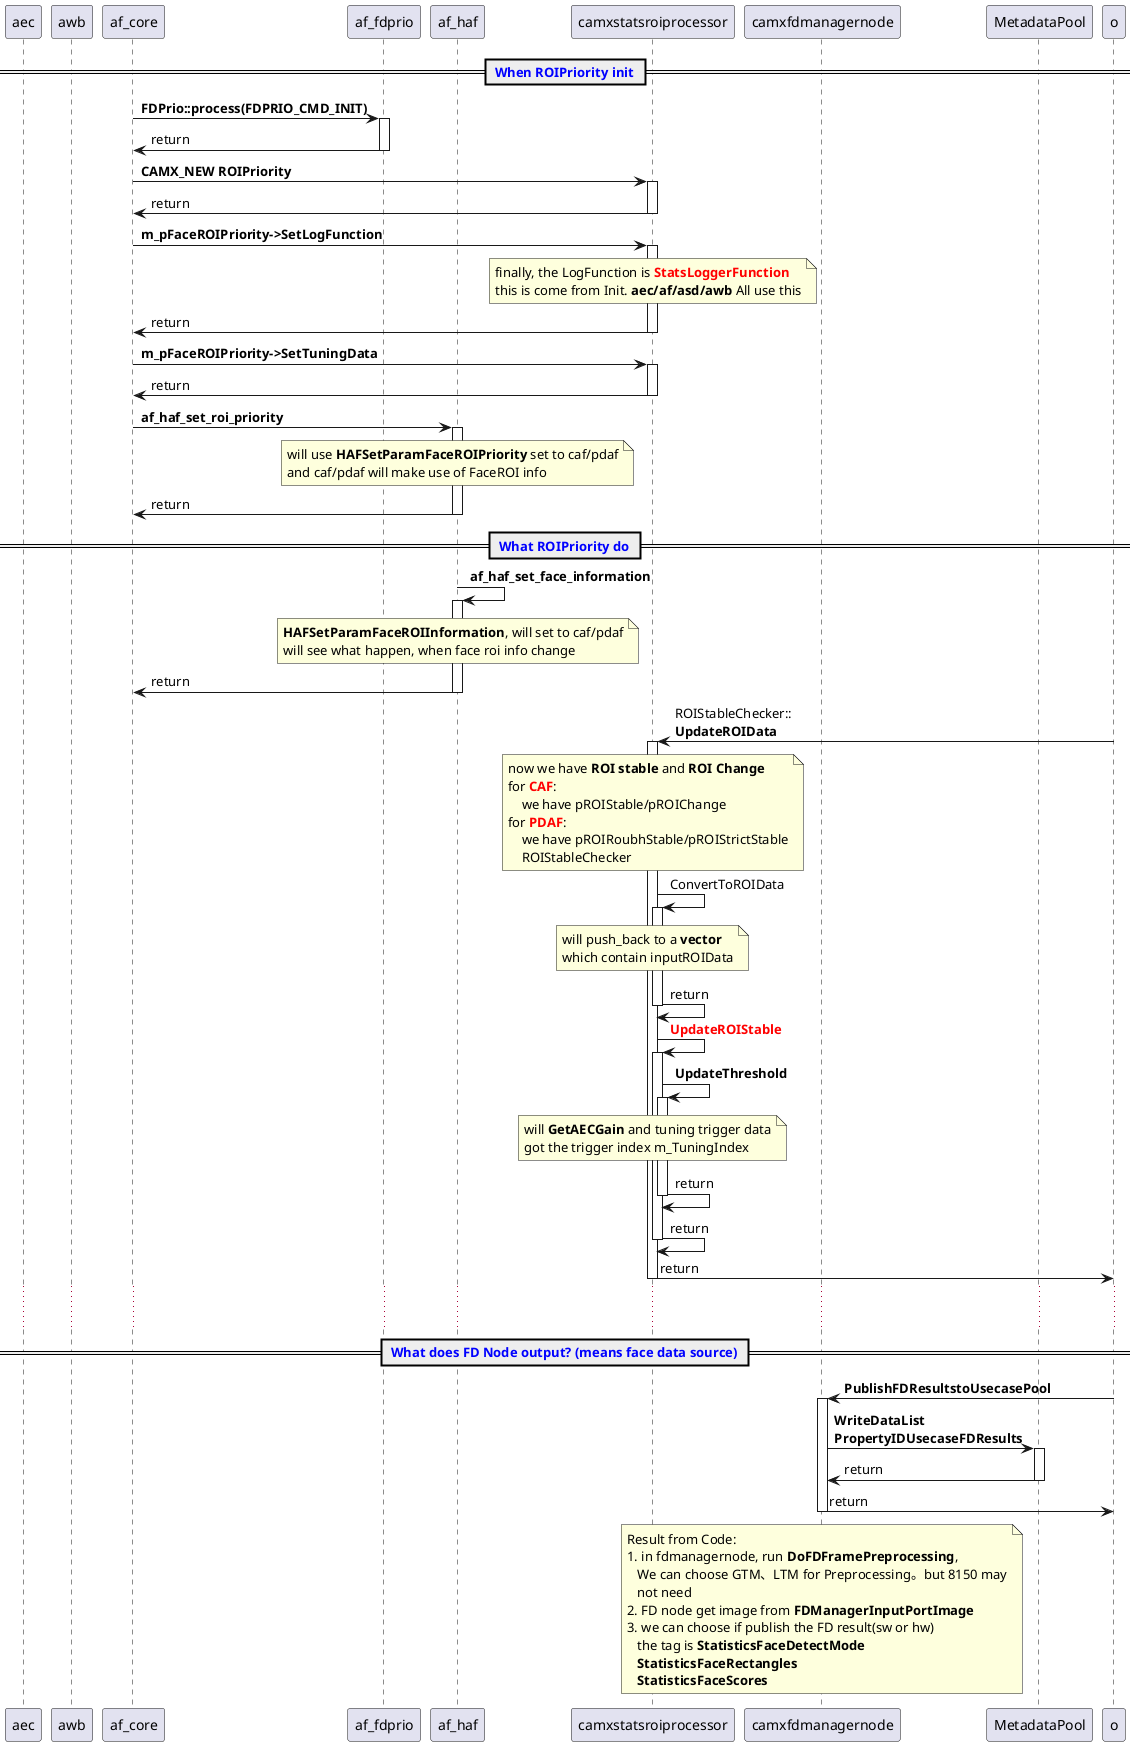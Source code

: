/'派生，继承：<|--'/
/'组合：*-- ， 将会管理对象的生命周期'/
/'聚合：o--, 特指不管理对象的生命周期，但存在关联'/
/'
title <size:18>camx awb overview</size>\n     Lin Jin

collections ThreadUsers

<color:red><size:16>****</size></color>

<color:blue><size:15></size></color>

package <color:blue><size:15>**AWBDecisionAggregator** {
}

== <color:blue> CAWBMain::Configure </color>==

participant XXX

box "Factory"
participant camxcawbfactory as awb_factory
end box



<color:red>TODO: this need check further</color>


Useful color:
1. Red
Red Crimson DeepPink LightPink Salmon HotPink

2. Blue
MediumBlue Blue DodgerBlue DeepSkyBlue Cyan LightSkyBlue SlateBlue SkyBlue

3. Green
Chartreuse Green GreenYellow LawnGreen Lime LightGreen SpingGreen

4. Yellow
Yellow Gold LightGoldenRodYellow Orange LemonChiffon

5. Violet
DarkMagenta BlueViolet DardViolet Magenta Fuchsia Purple

6. 
'/

@startuml
/'
My Question:
What's Uniform FD?
1. where is the data source?
2. how many consumer?
3. what it changes when compare to older design?
4. any problem for design now?
'/
participant aec
participant awb
participant af_core
participant af_fdprio
participant af_haf
participant camxstatsroiprocessor

participant camxfdmanagernode
participant MetadataPool

== <color:blue> When ROIPriority init </color>==
af_core->af_fdprio: **FDPrio::process(FDPRIO_CMD_INIT)**
activate af_fdprio
af_fdprio->af_core: return
deactivate af_fdprio

af_core->camxstatsroiprocessor: **CAMX_NEW ROIPriority**
activate camxstatsroiprocessor
camxstatsroiprocessor->af_core: return
deactivate camxstatsroiprocessor

af_core->camxstatsroiprocessor: **m_pFaceROIPriority->SetLogFunction**
activate camxstatsroiprocessor
  note over camxstatsroiprocessor
    finally, the LogFunction is <color:red>**StatsLoggerFunction**</color>
    this is come from Init. **aec/af/asd/awb** All use this
  end note
camxstatsroiprocessor->af_core: return
deactivate camxstatsroiprocessor

af_core->camxstatsroiprocessor: **m_pFaceROIPriority->SetTuningData**
activate camxstatsroiprocessor
camxstatsroiprocessor->af_core: return
deactivate camxstatsroiprocessor

af_core->af_haf: **af_haf_set_roi_priority**
activate af_haf
  note over af_haf
    will use **HAFSetParamFaceROIPriority** set to caf/pdaf
    and caf/pdaf will make use of FaceROI info
  end note
af_haf->af_core: return
deactivate af_haf

== <color:blue> What ROIPriority do </color>==
af_haf->af_haf: **af_haf_set_face_information**
activate af_haf
  note over af_haf
    **HAFSetParamFaceROIInformation**, will set to caf/pdaf
    will see what happen, when face roi info change
  end note
af_haf->af_core: return
deactivate af_haf

o->camxstatsroiprocessor: ROIStableChecker::\n**UpdateROIData**
note over camxstatsroiprocessor
  now we have **ROI stable** and **ROI Change**
  for <color:red>**CAF**</color>:
      we have pROIStable/pROIChange
  for <color:red>**PDAF**</color>:
      we have pROIRoubhStable/pROIStrictStable
      ROIStableChecker
end note
activate camxstatsroiprocessor
  camxstatsroiprocessor->camxstatsroiprocessor: ConvertToROIData
  activate camxstatsroiprocessor
    note over camxstatsroiprocessor
      will push_back to a **vector**
      which contain inputROIData
    end note
  camxstatsroiprocessor->camxstatsroiprocessor: return
  deactivate camxstatsroiprocessor

  camxstatsroiprocessor->camxstatsroiprocessor: <color:red>**UpdateROIStable**</color>
  activate camxstatsroiprocessor

    camxstatsroiprocessor->camxstatsroiprocessor: **UpdateThreshold**
    activate camxstatsroiprocessor
      note over camxstatsroiprocessor
        will **GetAECGain** and tuning trigger data
        got the trigger index m_TuningIndex
      end note
    camxstatsroiprocessor->camxstatsroiprocessor: return
    deactivate camxstatsroiprocessor

  camxstatsroiprocessor->camxstatsroiprocessor: return
  deactivate camxstatsroiprocessor

o<-camxstatsroiprocessor: return
deactivate camxstatsroiprocessor

... ...
== <color:blue> What does FD Node output? (means face data source) </color>==
o->camxfdmanagernode: **PublishFDResultstoUsecasePool**
activate camxfdmanagernode
  camxfdmanagernode->MetadataPool: **WriteDataList**\n**PropertyIDUsecaseFDResults**
  activate MetadataPool
  MetadataPool->camxfdmanagernode: return
  deactivate MetadataPool
camxfdmanagernode->o: return
deactivate camxfdmanagernode


note over camxfdmanagernode
Result from Code:
1. in fdmanagernode, run **DoFDFramePreprocessing**,
   We can choose GTM、LTM for Preprocessing。but 8150 may
   not need
2. FD node get image from **FDManagerInputPortImage**
3. we can choose if publish the FD result(sw or hw)
   the tag is **StatisticsFaceDetectMode**
   **StatisticsFaceRectangles**
   **StatisticsFaceScores**
end note
@enduml
